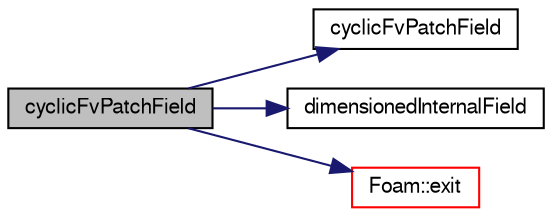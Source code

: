 digraph "cyclicFvPatchField"
{
  bgcolor="transparent";
  edge [fontname="FreeSans",fontsize="10",labelfontname="FreeSans",labelfontsize="10"];
  node [fontname="FreeSans",fontsize="10",shape=record];
  rankdir="LR";
  Node55 [label="cyclicFvPatchField",height=0.2,width=0.4,color="black", fillcolor="grey75", style="filled", fontcolor="black"];
  Node55 -> Node56 [color="midnightblue",fontsize="10",style="solid",fontname="FreeSans"];
  Node56 [label="cyclicFvPatchField",height=0.2,width=0.4,color="black",URL="$a22006.html#a2ba4fc0d9e81f7e01e45e41bb0cc35e9",tooltip="Construct from patch and internal field. "];
  Node55 -> Node57 [color="midnightblue",fontsize="10",style="solid",fontname="FreeSans"];
  Node57 [label="dimensionedInternalField",height=0.2,width=0.4,color="black",URL="$a38438.html#a942cd19121a46cdc649099eb27c74b18"];
  Node55 -> Node58 [color="midnightblue",fontsize="10",style="solid",fontname="FreeSans"];
  Node58 [label="Foam::exit",height=0.2,width=0.4,color="red",URL="$a21124.html#a06ca7250d8e89caf05243ec094843642"];
}
